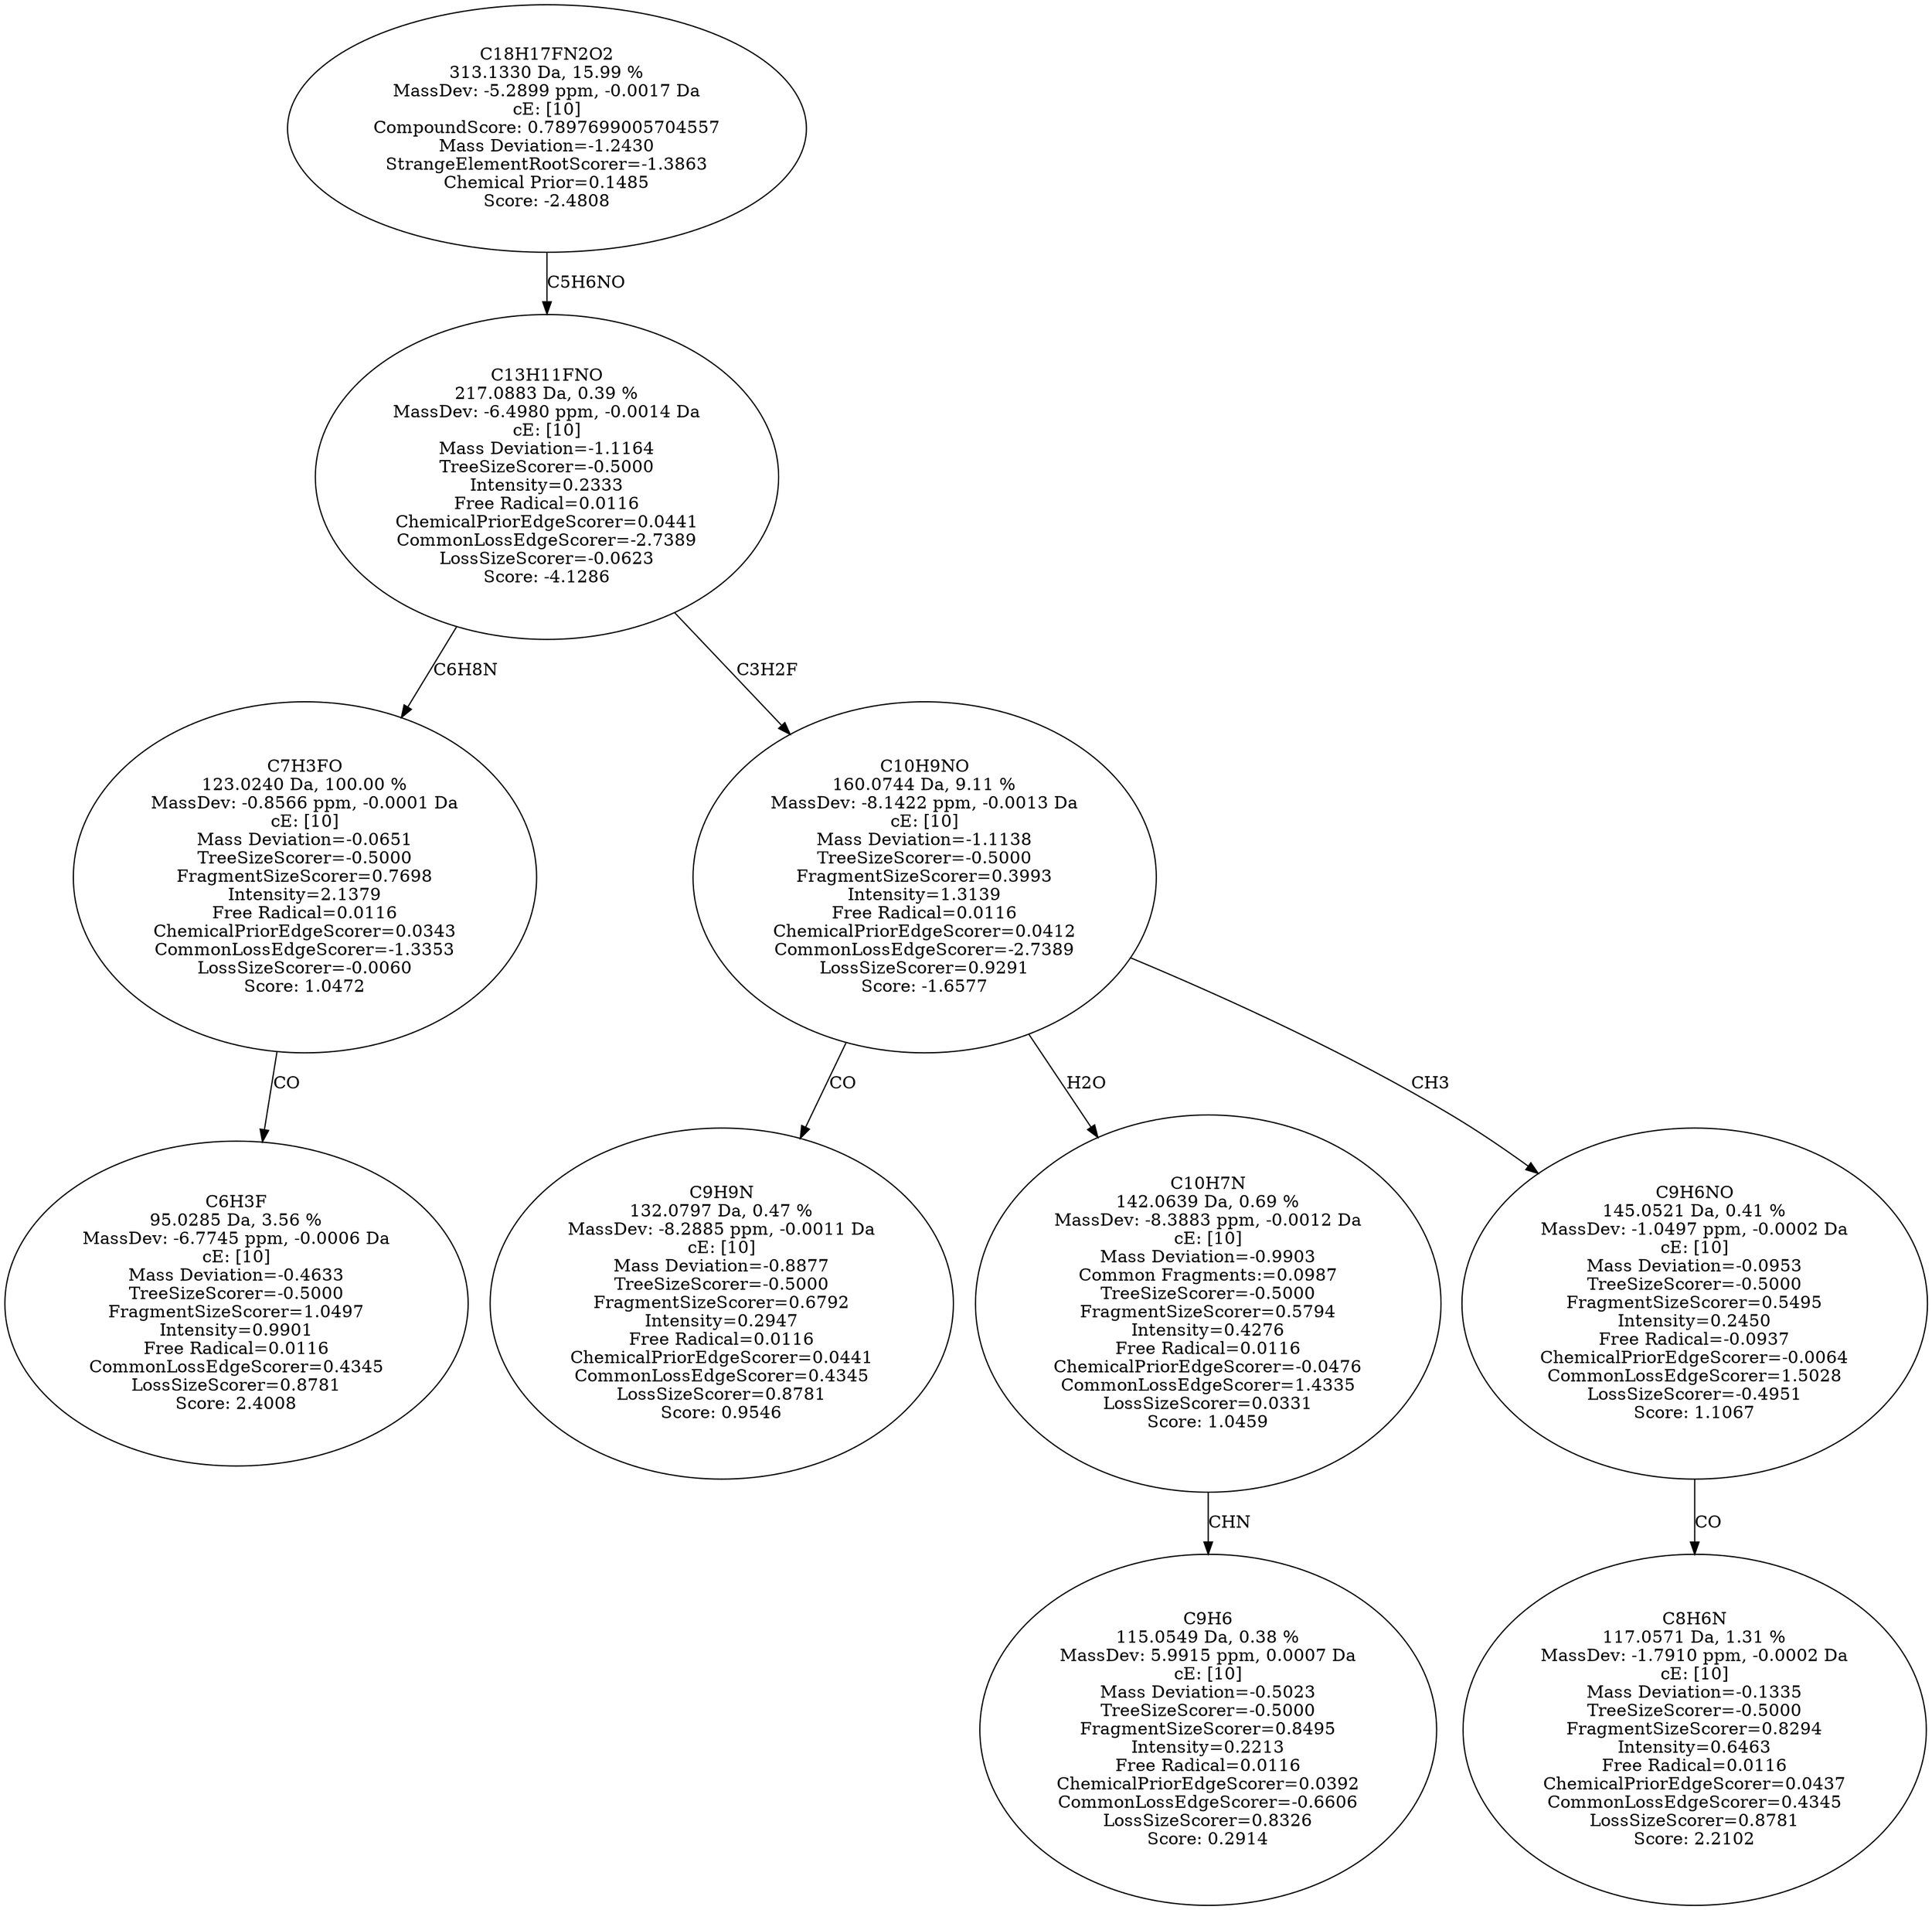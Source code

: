 strict digraph {
v1 [label="C6H3F\n95.0285 Da, 3.56 %\nMassDev: -6.7745 ppm, -0.0006 Da\ncE: [10]\nMass Deviation=-0.4633\nTreeSizeScorer=-0.5000\nFragmentSizeScorer=1.0497\nIntensity=0.9901\nFree Radical=0.0116\nCommonLossEdgeScorer=0.4345\nLossSizeScorer=0.8781\nScore: 2.4008"];
v2 [label="C7H3FO\n123.0240 Da, 100.00 %\nMassDev: -0.8566 ppm, -0.0001 Da\ncE: [10]\nMass Deviation=-0.0651\nTreeSizeScorer=-0.5000\nFragmentSizeScorer=0.7698\nIntensity=2.1379\nFree Radical=0.0116\nChemicalPriorEdgeScorer=0.0343\nCommonLossEdgeScorer=-1.3353\nLossSizeScorer=-0.0060\nScore: 1.0472"];
v3 [label="C9H9N\n132.0797 Da, 0.47 %\nMassDev: -8.2885 ppm, -0.0011 Da\ncE: [10]\nMass Deviation=-0.8877\nTreeSizeScorer=-0.5000\nFragmentSizeScorer=0.6792\nIntensity=0.2947\nFree Radical=0.0116\nChemicalPriorEdgeScorer=0.0441\nCommonLossEdgeScorer=0.4345\nLossSizeScorer=0.8781\nScore: 0.9546"];
v4 [label="C9H6\n115.0549 Da, 0.38 %\nMassDev: 5.9915 ppm, 0.0007 Da\ncE: [10]\nMass Deviation=-0.5023\nTreeSizeScorer=-0.5000\nFragmentSizeScorer=0.8495\nIntensity=0.2213\nFree Radical=0.0116\nChemicalPriorEdgeScorer=0.0392\nCommonLossEdgeScorer=-0.6606\nLossSizeScorer=0.8326\nScore: 0.2914"];
v5 [label="C10H7N\n142.0639 Da, 0.69 %\nMassDev: -8.3883 ppm, -0.0012 Da\ncE: [10]\nMass Deviation=-0.9903\nCommon Fragments:=0.0987\nTreeSizeScorer=-0.5000\nFragmentSizeScorer=0.5794\nIntensity=0.4276\nFree Radical=0.0116\nChemicalPriorEdgeScorer=-0.0476\nCommonLossEdgeScorer=1.4335\nLossSizeScorer=0.0331\nScore: 1.0459"];
v6 [label="C8H6N\n117.0571 Da, 1.31 %\nMassDev: -1.7910 ppm, -0.0002 Da\ncE: [10]\nMass Deviation=-0.1335\nTreeSizeScorer=-0.5000\nFragmentSizeScorer=0.8294\nIntensity=0.6463\nFree Radical=0.0116\nChemicalPriorEdgeScorer=0.0437\nCommonLossEdgeScorer=0.4345\nLossSizeScorer=0.8781\nScore: 2.2102"];
v7 [label="C9H6NO\n145.0521 Da, 0.41 %\nMassDev: -1.0497 ppm, -0.0002 Da\ncE: [10]\nMass Deviation=-0.0953\nTreeSizeScorer=-0.5000\nFragmentSizeScorer=0.5495\nIntensity=0.2450\nFree Radical=-0.0937\nChemicalPriorEdgeScorer=-0.0064\nCommonLossEdgeScorer=1.5028\nLossSizeScorer=-0.4951\nScore: 1.1067"];
v8 [label="C10H9NO\n160.0744 Da, 9.11 %\nMassDev: -8.1422 ppm, -0.0013 Da\ncE: [10]\nMass Deviation=-1.1138\nTreeSizeScorer=-0.5000\nFragmentSizeScorer=0.3993\nIntensity=1.3139\nFree Radical=0.0116\nChemicalPriorEdgeScorer=0.0412\nCommonLossEdgeScorer=-2.7389\nLossSizeScorer=0.9291\nScore: -1.6577"];
v9 [label="C13H11FNO\n217.0883 Da, 0.39 %\nMassDev: -6.4980 ppm, -0.0014 Da\ncE: [10]\nMass Deviation=-1.1164\nTreeSizeScorer=-0.5000\nIntensity=0.2333\nFree Radical=0.0116\nChemicalPriorEdgeScorer=0.0441\nCommonLossEdgeScorer=-2.7389\nLossSizeScorer=-0.0623\nScore: -4.1286"];
v10 [label="C18H17FN2O2\n313.1330 Da, 15.99 %\nMassDev: -5.2899 ppm, -0.0017 Da\ncE: [10]\nCompoundScore: 0.7897699005704557\nMass Deviation=-1.2430\nStrangeElementRootScorer=-1.3863\nChemical Prior=0.1485\nScore: -2.4808"];
v2 -> v1 [label="CO"];
v9 -> v2 [label="C6H8N"];
v8 -> v3 [label="CO"];
v5 -> v4 [label="CHN"];
v8 -> v5 [label="H2O"];
v7 -> v6 [label="CO"];
v8 -> v7 [label="CH3"];
v9 -> v8 [label="C3H2F"];
v10 -> v9 [label="C5H6NO"];
}